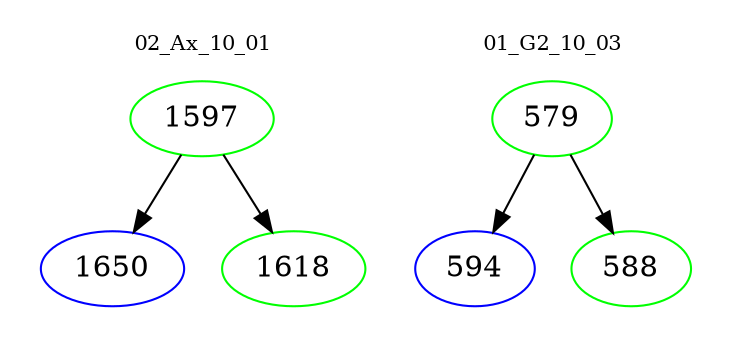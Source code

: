 digraph{
subgraph cluster_0 {
color = white
label = "02_Ax_10_01";
fontsize=10;
T0_1597 [label="1597", color="green"]
T0_1597 -> T0_1650 [color="black"]
T0_1650 [label="1650", color="blue"]
T0_1597 -> T0_1618 [color="black"]
T0_1618 [label="1618", color="green"]
}
subgraph cluster_1 {
color = white
label = "01_G2_10_03";
fontsize=10;
T1_579 [label="579", color="green"]
T1_579 -> T1_594 [color="black"]
T1_594 [label="594", color="blue"]
T1_579 -> T1_588 [color="black"]
T1_588 [label="588", color="green"]
}
}

